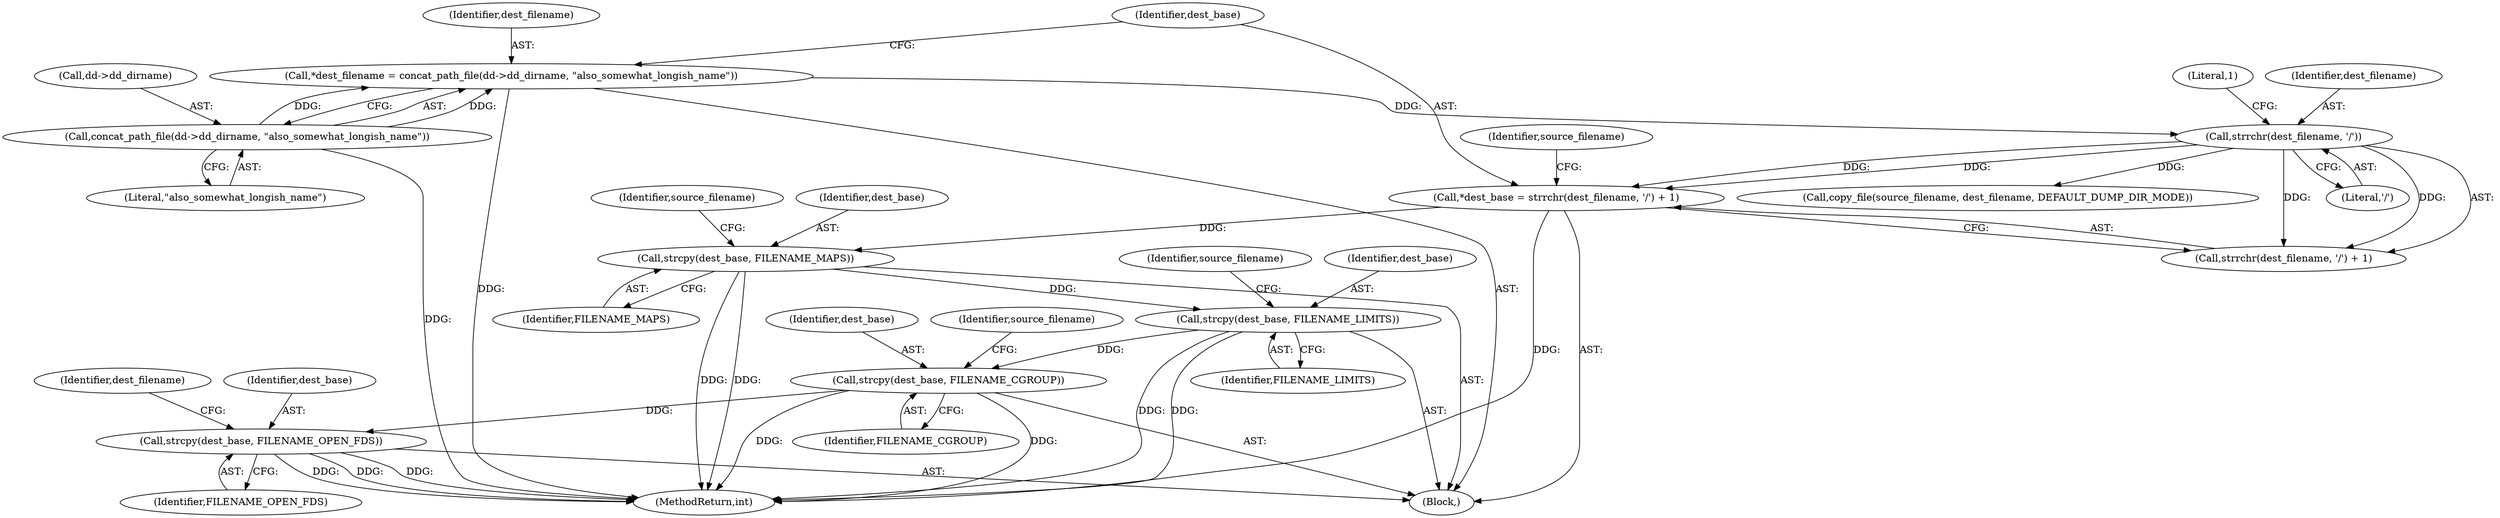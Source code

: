 digraph "0_abrt_80408e9e24a1c10f85fd969e1853e0f192157f92_0@pointer" {
"1000735" [label="(Call,strcpy(dest_base, FILENAME_OPEN_FDS))"];
"1000719" [label="(Call,strcpy(dest_base, FILENAME_CGROUP))"];
"1000698" [label="(Call,strcpy(dest_base, FILENAME_LIMITS))"];
"1000677" [label="(Call,strcpy(dest_base, FILENAME_MAPS))"];
"1000665" [label="(Call,*dest_base = strrchr(dest_filename, '/') + 1)"];
"1000668" [label="(Call,strrchr(dest_filename, '/'))"];
"1000657" [label="(Call,*dest_filename = concat_path_file(dd->dd_dirname, \"also_somewhat_longish_name\"))"];
"1000659" [label="(Call,concat_path_file(dd->dd_dirname, \"also_somewhat_longish_name\"))"];
"1000674" [label="(Identifier,source_filename)"];
"1000735" [label="(Call,strcpy(dest_base, FILENAME_OPEN_FDS))"];
"1000671" [label="(Literal,1)"];
"1000740" [label="(Identifier,dest_filename)"];
"1000723" [label="(Identifier,source_filename)"];
"1000736" [label="(Identifier,dest_base)"];
"1000668" [label="(Call,strrchr(dest_filename, '/'))"];
"1000677" [label="(Call,strcpy(dest_base, FILENAME_MAPS))"];
"1000678" [label="(Identifier,dest_base)"];
"1000681" [label="(Identifier,source_filename)"];
"1000657" [label="(Call,*dest_filename = concat_path_file(dd->dd_dirname, \"also_somewhat_longish_name\"))"];
"1000667" [label="(Call,strrchr(dest_filename, '/') + 1)"];
"1000700" [label="(Identifier,FILENAME_LIMITS)"];
"1000720" [label="(Identifier,dest_base)"];
"1000698" [label="(Call,strcpy(dest_base, FILENAME_LIMITS))"];
"1000666" [label="(Identifier,dest_base)"];
"1000680" [label="(Call,copy_file(source_filename, dest_filename, DEFAULT_DUMP_DIR_MODE))"];
"1000670" [label="(Literal,'/')"];
"1000658" [label="(Identifier,dest_filename)"];
"1000669" [label="(Identifier,dest_filename)"];
"1000659" [label="(Call,concat_path_file(dd->dd_dirname, \"also_somewhat_longish_name\"))"];
"1000719" [label="(Call,strcpy(dest_base, FILENAME_CGROUP))"];
"1000737" [label="(Identifier,FILENAME_OPEN_FDS)"];
"1000665" [label="(Call,*dest_base = strrchr(dest_filename, '/') + 1)"];
"1000663" [label="(Literal,\"also_somewhat_longish_name\")"];
"1000702" [label="(Identifier,source_filename)"];
"1000699" [label="(Identifier,dest_base)"];
"1001168" [label="(MethodReturn,int)"];
"1000660" [label="(Call,dd->dd_dirname)"];
"1000679" [label="(Identifier,FILENAME_MAPS)"];
"1000623" [label="(Block,)"];
"1000721" [label="(Identifier,FILENAME_CGROUP)"];
"1000735" -> "1000623"  [label="AST: "];
"1000735" -> "1000737"  [label="CFG: "];
"1000736" -> "1000735"  [label="AST: "];
"1000737" -> "1000735"  [label="AST: "];
"1000740" -> "1000735"  [label="CFG: "];
"1000735" -> "1001168"  [label="DDG: "];
"1000735" -> "1001168"  [label="DDG: "];
"1000735" -> "1001168"  [label="DDG: "];
"1000719" -> "1000735"  [label="DDG: "];
"1000719" -> "1000623"  [label="AST: "];
"1000719" -> "1000721"  [label="CFG: "];
"1000720" -> "1000719"  [label="AST: "];
"1000721" -> "1000719"  [label="AST: "];
"1000723" -> "1000719"  [label="CFG: "];
"1000719" -> "1001168"  [label="DDG: "];
"1000719" -> "1001168"  [label="DDG: "];
"1000698" -> "1000719"  [label="DDG: "];
"1000698" -> "1000623"  [label="AST: "];
"1000698" -> "1000700"  [label="CFG: "];
"1000699" -> "1000698"  [label="AST: "];
"1000700" -> "1000698"  [label="AST: "];
"1000702" -> "1000698"  [label="CFG: "];
"1000698" -> "1001168"  [label="DDG: "];
"1000698" -> "1001168"  [label="DDG: "];
"1000677" -> "1000698"  [label="DDG: "];
"1000677" -> "1000623"  [label="AST: "];
"1000677" -> "1000679"  [label="CFG: "];
"1000678" -> "1000677"  [label="AST: "];
"1000679" -> "1000677"  [label="AST: "];
"1000681" -> "1000677"  [label="CFG: "];
"1000677" -> "1001168"  [label="DDG: "];
"1000677" -> "1001168"  [label="DDG: "];
"1000665" -> "1000677"  [label="DDG: "];
"1000665" -> "1000623"  [label="AST: "];
"1000665" -> "1000667"  [label="CFG: "];
"1000666" -> "1000665"  [label="AST: "];
"1000667" -> "1000665"  [label="AST: "];
"1000674" -> "1000665"  [label="CFG: "];
"1000665" -> "1001168"  [label="DDG: "];
"1000668" -> "1000665"  [label="DDG: "];
"1000668" -> "1000665"  [label="DDG: "];
"1000668" -> "1000667"  [label="AST: "];
"1000668" -> "1000670"  [label="CFG: "];
"1000669" -> "1000668"  [label="AST: "];
"1000670" -> "1000668"  [label="AST: "];
"1000671" -> "1000668"  [label="CFG: "];
"1000668" -> "1000667"  [label="DDG: "];
"1000668" -> "1000667"  [label="DDG: "];
"1000657" -> "1000668"  [label="DDG: "];
"1000668" -> "1000680"  [label="DDG: "];
"1000657" -> "1000623"  [label="AST: "];
"1000657" -> "1000659"  [label="CFG: "];
"1000658" -> "1000657"  [label="AST: "];
"1000659" -> "1000657"  [label="AST: "];
"1000666" -> "1000657"  [label="CFG: "];
"1000657" -> "1001168"  [label="DDG: "];
"1000659" -> "1000657"  [label="DDG: "];
"1000659" -> "1000657"  [label="DDG: "];
"1000659" -> "1000663"  [label="CFG: "];
"1000660" -> "1000659"  [label="AST: "];
"1000663" -> "1000659"  [label="AST: "];
"1000659" -> "1001168"  [label="DDG: "];
}

